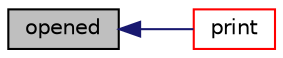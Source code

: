 digraph "opened"
{
  bgcolor="transparent";
  edge [fontname="Helvetica",fontsize="10",labelfontname="Helvetica",labelfontsize="10"];
  node [fontname="Helvetica",fontsize="10",shape=record];
  rankdir="LR";
  Node1155 [label="opened",height=0.2,width=0.4,color="black", fillcolor="grey75", style="filled", fontcolor="black"];
  Node1155 -> Node1156 [dir="back",color="midnightblue",fontsize="10",style="solid",fontname="Helvetica"];
  Node1156 [label="print",height=0.2,width=0.4,color="red",URL="$a27333.html#aa61247f481294e0822e293753513bd29",tooltip="Print description of IOstream to Ostream. "];
}
